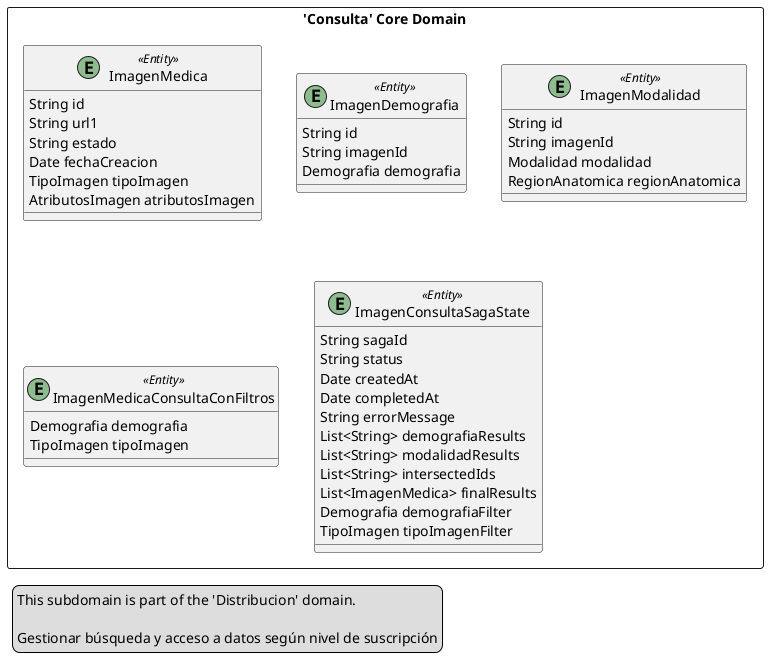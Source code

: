 @startuml

skinparam componentStyle uml2

package "'Consulta' Core Domain" <<Rectangle>> {
	class ImagenMedica <<(E,DarkSeaGreen) Entity>> {
		String id
		String url1
		String estado
		Date fechaCreacion
		TipoImagen tipoImagen
		AtributosImagen atributosImagen
	}
	class ImagenDemografia <<(E,DarkSeaGreen) Entity>> {
		String id
		String imagenId
		Demografia demografia
	}
	class ImagenModalidad <<(E,DarkSeaGreen) Entity>> {
		String id
		String imagenId
		Modalidad modalidad
		RegionAnatomica regionAnatomica
	}
	class ImagenMedicaConsultaConFiltros <<(E,DarkSeaGreen) Entity>> {
		Demografia demografia
		TipoImagen tipoImagen
	}
	class ImagenConsultaSagaState <<(E,DarkSeaGreen) Entity>> {
		String sagaId
		String status
		Date createdAt
		Date completedAt
		String errorMessage
		List<String> demografiaResults
		List<String> modalidadResults
		List<String> intersectedIds
		List<ImagenMedica> finalResults
		Demografia demografiaFilter
		TipoImagen tipoImagenFilter
	}
}
legend left
  This subdomain is part of the 'Distribucion' domain.

  Gestionar búsqueda y acceso a datos según nivel de suscripción
end legend


@enduml
